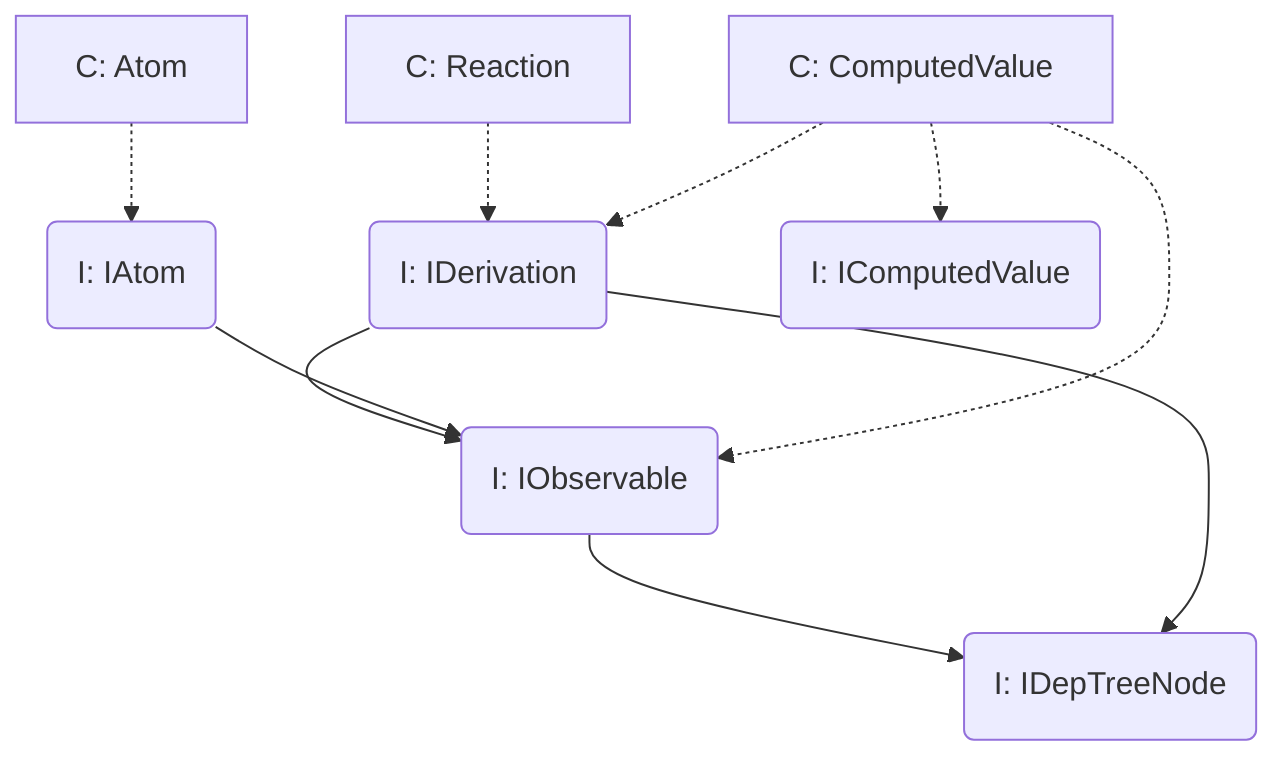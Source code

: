 graph TD
  IDepTreeNode("I: IDepTreeNode")
  IObservable("I: IObservable")
  IDerivation("I: IDerivation")
  IAtom("I: IAtom")
  IComputedValue("I: IComputedValue")

  Reaction["C: Reaction"]
  Atom["C: Atom"]
  ComputedValue["C: ComputedValue"]

  IObservable --> IDepTreeNode
  IDerivation --> IObservable
  IDerivation --> IDepTreeNode
  IAtom --> IObservable
  Reaction -.-> IDerivation
  Atom -.-> IAtom
  ComputedValue -.-> IObservable
  ComputedValue -.-> IComputedValue
  ComputedValue -.-> IDerivation